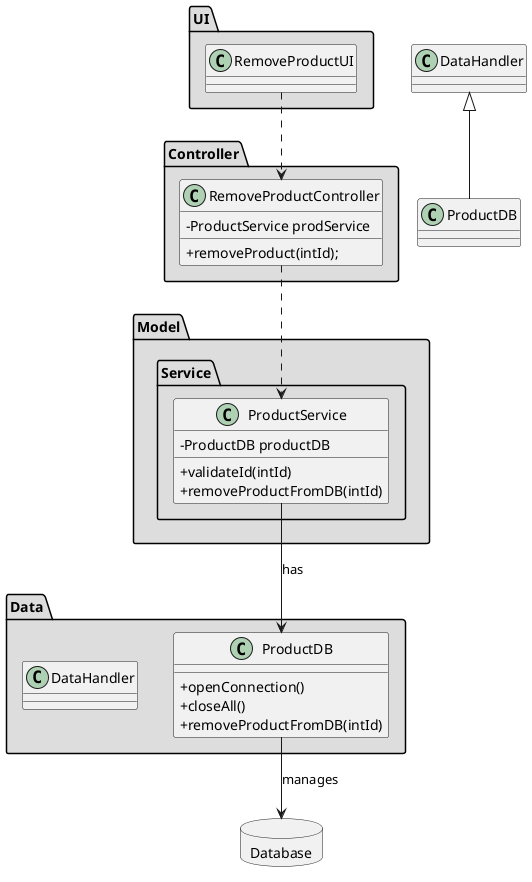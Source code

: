 @startuml
skinparam classAttributeIconSize 0
package "UI" #DDDDDD {
    class RemoveProductUI{
    }
}

package "Controller" #DDDDDD {
    class RemoveProductController {
        -ProductService prodService
        +removeProduct(intId);
    }
}

package "Model" #DDDDDD {
    package "Service" #DDDDDD {
        class ProductService {
            -ProductDB productDB
            +validateId(intId)
            +removeProductFromDB(intId)
        }
    }
}


package "Data" #DDDDDD {
    class ProductDB {
            +openConnection()
            +closeAll()
            +removeProductFromDB(intId)
    }

    class DataHandler {
    }
}

database Database {

}

RemoveProductUI ..> RemoveProductController
RemoveProductController ..> ProductService
ProductService --> ProductDB : has
ProductDB --> Database: manages
class ProductDB extends DataHandler
@enduml